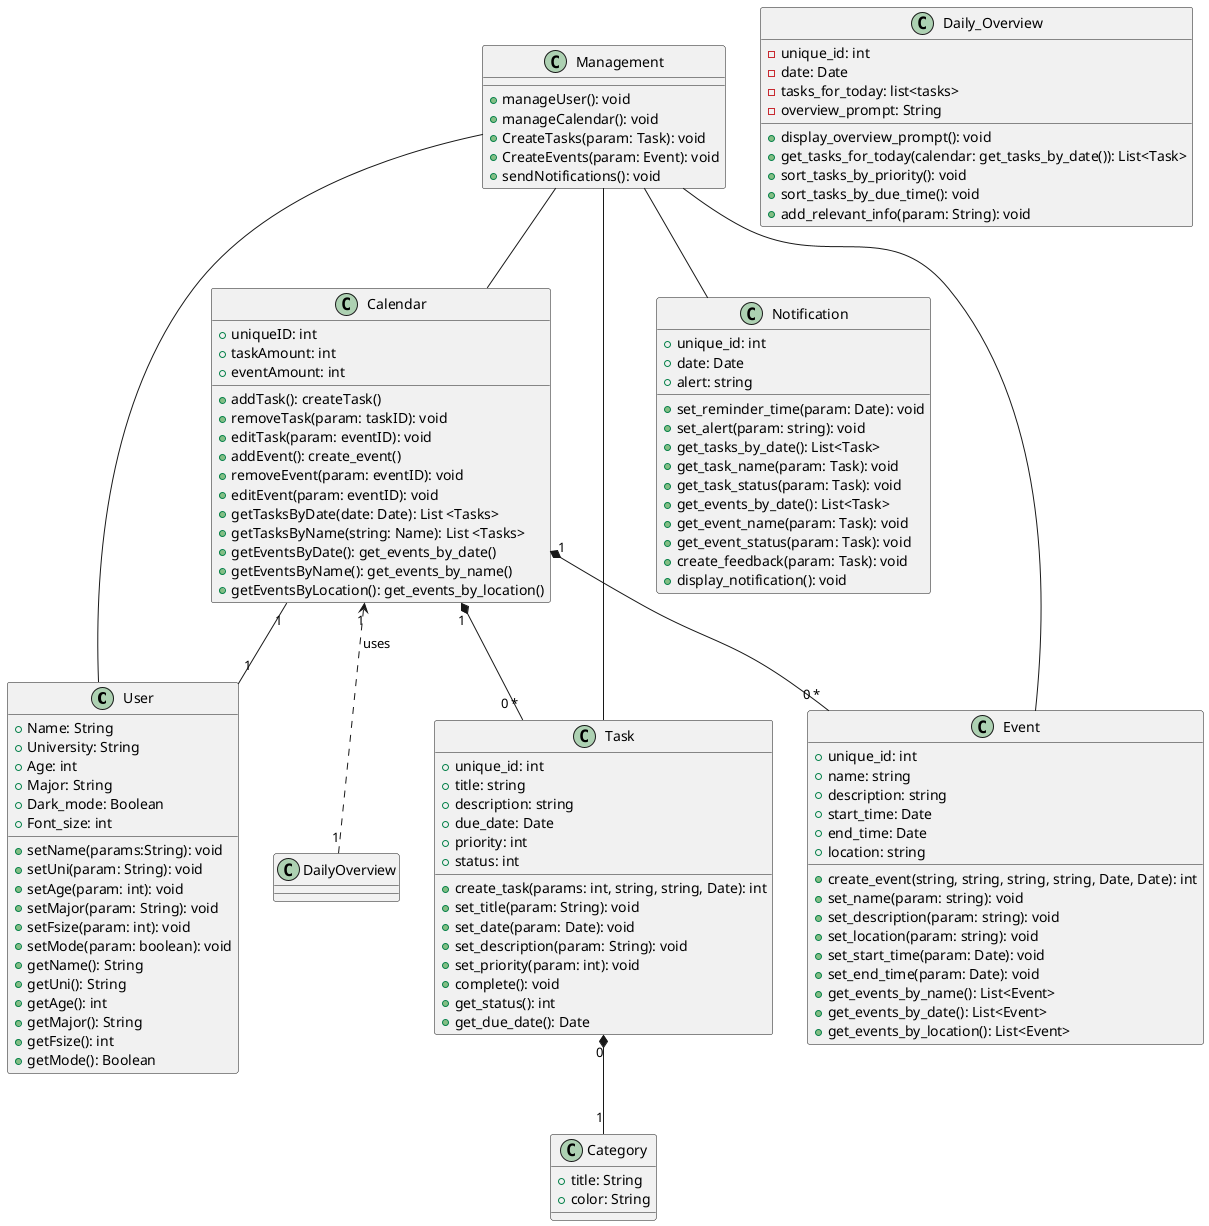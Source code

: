 @startuml

class User {
  +Name: String
  +University: String
  +Age: int
  +Major: String
  +Dark_mode: Boolean
  +Font_size: int
  +setName(params:String): void
  +setUni(param: String): void
  +setAge(param: int): void
  +setMajor(param: String): void
  +setFsize(param: int): void
  +setMode(param: boolean): void
  +getName(): String
  +getUni(): String
  +getAge(): int
  +getMajor(): String
  +getFsize(): int
  +getMode(): Boolean
 
}

class Calendar {
  +uniqueID: int  
  +taskAmount: int
  +eventAmount: int
  +addTask(): createTask()
  +removeTask(param: taskID): void
  +editTask(param: eventID): void
  +addEvent(): create_event()
  +removeEvent(param: eventID): void
  +editEvent(param: eventID): void
  +getTasksByDate(date: Date): List <Tasks>
  +getTasksByName(string: Name): List <Tasks>
  +getEventsByDate(): get_events_by_date()
  +getEventsByName(): get_events_by_name()
  +getEventsByLocation(): get_events_by_location()
}

class Task {
  +unique_id: int
  +title: string
  +description: string
  +due_date: Date
  +priority: int
  +status: int
  +create_task(params: int, string, string, Date): int
  +set_title(param: String): void
  +set_date(param: Date): void
  +set_description(param: String): void
  +set_priority(param: int): void
  +complete(): void
  +get_status(): int
  +get_due_date(): Date
}

class Category {
  +title: String
  +color: String
}

class Notification {
  +unique_id: int  
  +date: Date
  +alert: string
  
  +set_reminder_time(param: Date): void
  +set_alert(param: string): void
  +get_tasks_by_date(): List<Task>
  +get_task_name(param: Task): void
  +get_task_status(param: Task): void
  +get_events_by_date(): List<Task>
  +get_event_name(param: Task): void
  +get_event_status(param: Task): void
  +create_feedback(param: Task): void
  +display_notification(): void
}

class Event {
  +unique_id: int  
  +name: string
  +description: string
  +start_time: Date
  +end_time: Date
  +location: string
  +create_event(string, string, string, string, Date, Date): int
  +set_name(param: string): void
  +set_description(param: string): void
  +set_location(param: string): void
  +set_start_time(param: Date): void
  +set_end_time(param: Date): void
  +get_events_by_name(): List<Event>
  +get_events_by_date(): List<Event>
  +get_events_by_location(): List<Event>
}

class Daily_Overview {
    -unique_id: int
    -date: Date
    -tasks_for_today: list<tasks>
    -overview_prompt: String

    +display_overview_prompt(): void
    +get_tasks_for_today(calendar: get_tasks_by_date()): List<Task>
    +sort_tasks_by_priority(): void
    +sort_tasks_by_due_time(): void
    +add_relevant_info(param: String): void
}

class Management {
  +manageUser(): void
  +manageCalendar(): void
  +CreateTasks(param: Task): void
  +CreateEvents(param: Event): void
  +sendNotifications(): void
}

Management -- User
Management -- Calendar
Management -- Task
Management -- Event
Management -- Notification

Calendar "1" -- "1" User
Calendar "1" *-- "0 *" Task
Calendar "1" <.. "1" DailyOverview : uses
Calendar "1" *-- "0 *" Event
Task "0" *-- "1" Category


@enduml
